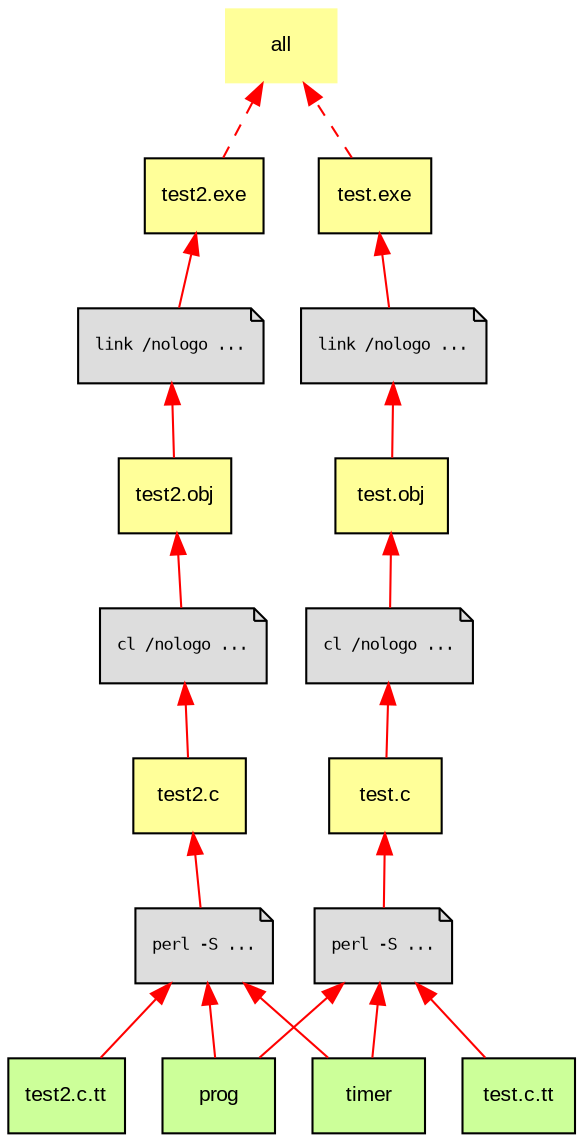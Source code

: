 digraph all {
	graph [rankdir=BT, ratio=auto];
	node [label="\N", fillcolor="#ffff99", fontname=Arial, fontsize=10, shape=box, style=filled];
	edge [color=red];
	all [label=all, shape=plaintext];
	node1 [label="test2.exe"];
	node2 [label="link /nologo ...\l", fillcolor="#dddddd", fontname=Monospace, fontsize=8, shape=note];
	node3 [label="test2.obj"];
	node4 [label="cl /nologo ...\l", fillcolor="#dddddd", fontname=Monospace, fontsize=8, shape=note];
	node5 [label="test2.c"];
	node6 [label="perl -S ...\l", fillcolor="#dddddd", fontname=Monospace, fontsize=8, shape=note];
	node7 [label="test2.c.tt", fillcolor="#ccff99", URL=test2_c_tt];
	prog [label=prog, fillcolor="#ccff99", URL=prog];
	timer [label=timer, fillcolor="#ccff99", URL=timer];
	node8 [label="test.exe"];
	node9 [label="link /nologo ...\l", fillcolor="#dddddd", fontname=Monospace, fontsize=8, shape=note];
	node10 [label="test.obj"];
	node11 [label="cl /nologo ...\l", fillcolor="#dddddd", fontname=Monospace, fontsize=8, shape=note];
	node12 [label="test.c"];
	node13 [label="perl -S ...\l", fillcolor="#dddddd", fontname=Monospace, fontsize=8, shape=note];
	node14 [label="test.c.tt", fillcolor="#ccff99", URL=test_c_tt];
	node2 -> node1;
	node4 -> node3;
	node6 -> node5;
	node9 -> node8;
	node11 -> node10;
	node13 -> node12;
	prog -> node6;
	prog -> node13;
	node12 -> node11;
	node14 -> node13;
	node8 -> all [style=dashed];
	node10 -> node9;
	node5 -> node4;
	node7 -> node6;
	node1 -> all [style=dashed];
	node3 -> node2;
	timer -> node6;
	timer -> node13;
}
